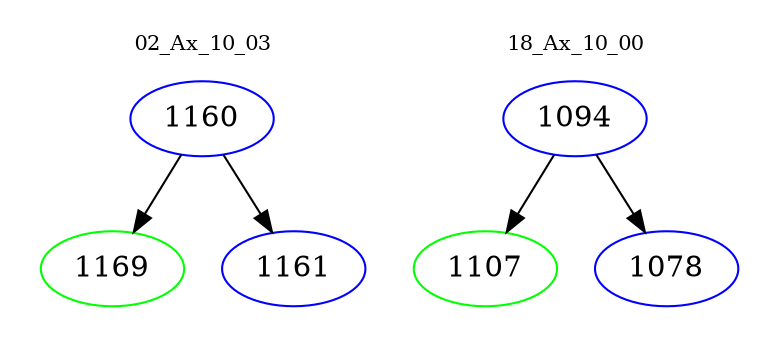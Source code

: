 digraph{
subgraph cluster_0 {
color = white
label = "02_Ax_10_03";
fontsize=10;
T0_1160 [label="1160", color="blue"]
T0_1160 -> T0_1169 [color="black"]
T0_1169 [label="1169", color="green"]
T0_1160 -> T0_1161 [color="black"]
T0_1161 [label="1161", color="blue"]
}
subgraph cluster_1 {
color = white
label = "18_Ax_10_00";
fontsize=10;
T1_1094 [label="1094", color="blue"]
T1_1094 -> T1_1107 [color="black"]
T1_1107 [label="1107", color="green"]
T1_1094 -> T1_1078 [color="black"]
T1_1078 [label="1078", color="blue"]
}
}
